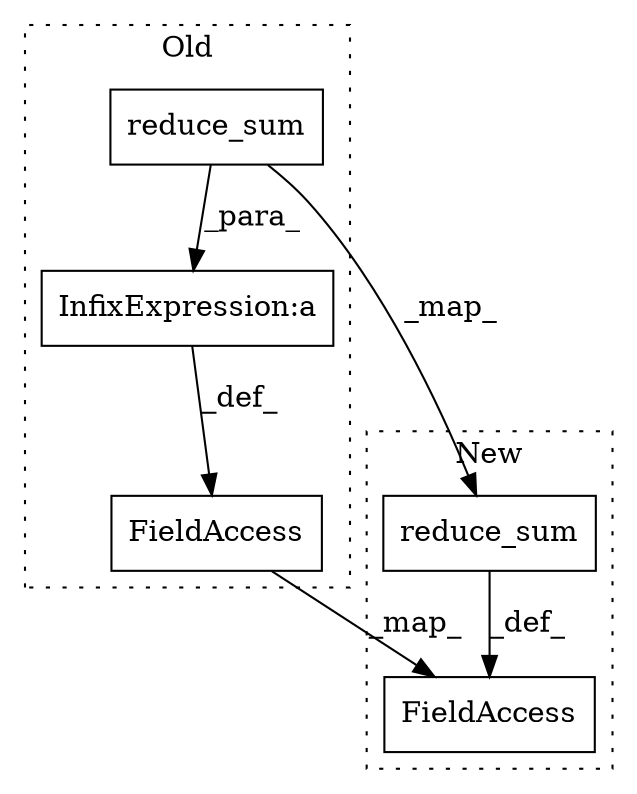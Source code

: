 digraph G {
subgraph cluster0 {
1 [label="reduce_sum" a="32" s="5163,5181" l="11,1" shape="box"];
3 [label="InfixExpression:a" a="27" s="5149" l="3" shape="box"];
5 [label="FieldAccess" a="22" s="5191" l="6" shape="box"];
label = "Old";
style="dotted";
}
subgraph cluster1 {
2 [label="reduce_sum" a="32" s="5217,5235" l="11,1" shape="box"];
4 [label="FieldAccess" a="22" s="5245" l="6" shape="box"];
label = "New";
style="dotted";
}
1 -> 3 [label="_para_"];
1 -> 2 [label="_map_"];
2 -> 4 [label="_def_"];
3 -> 5 [label="_def_"];
5 -> 4 [label="_map_"];
}